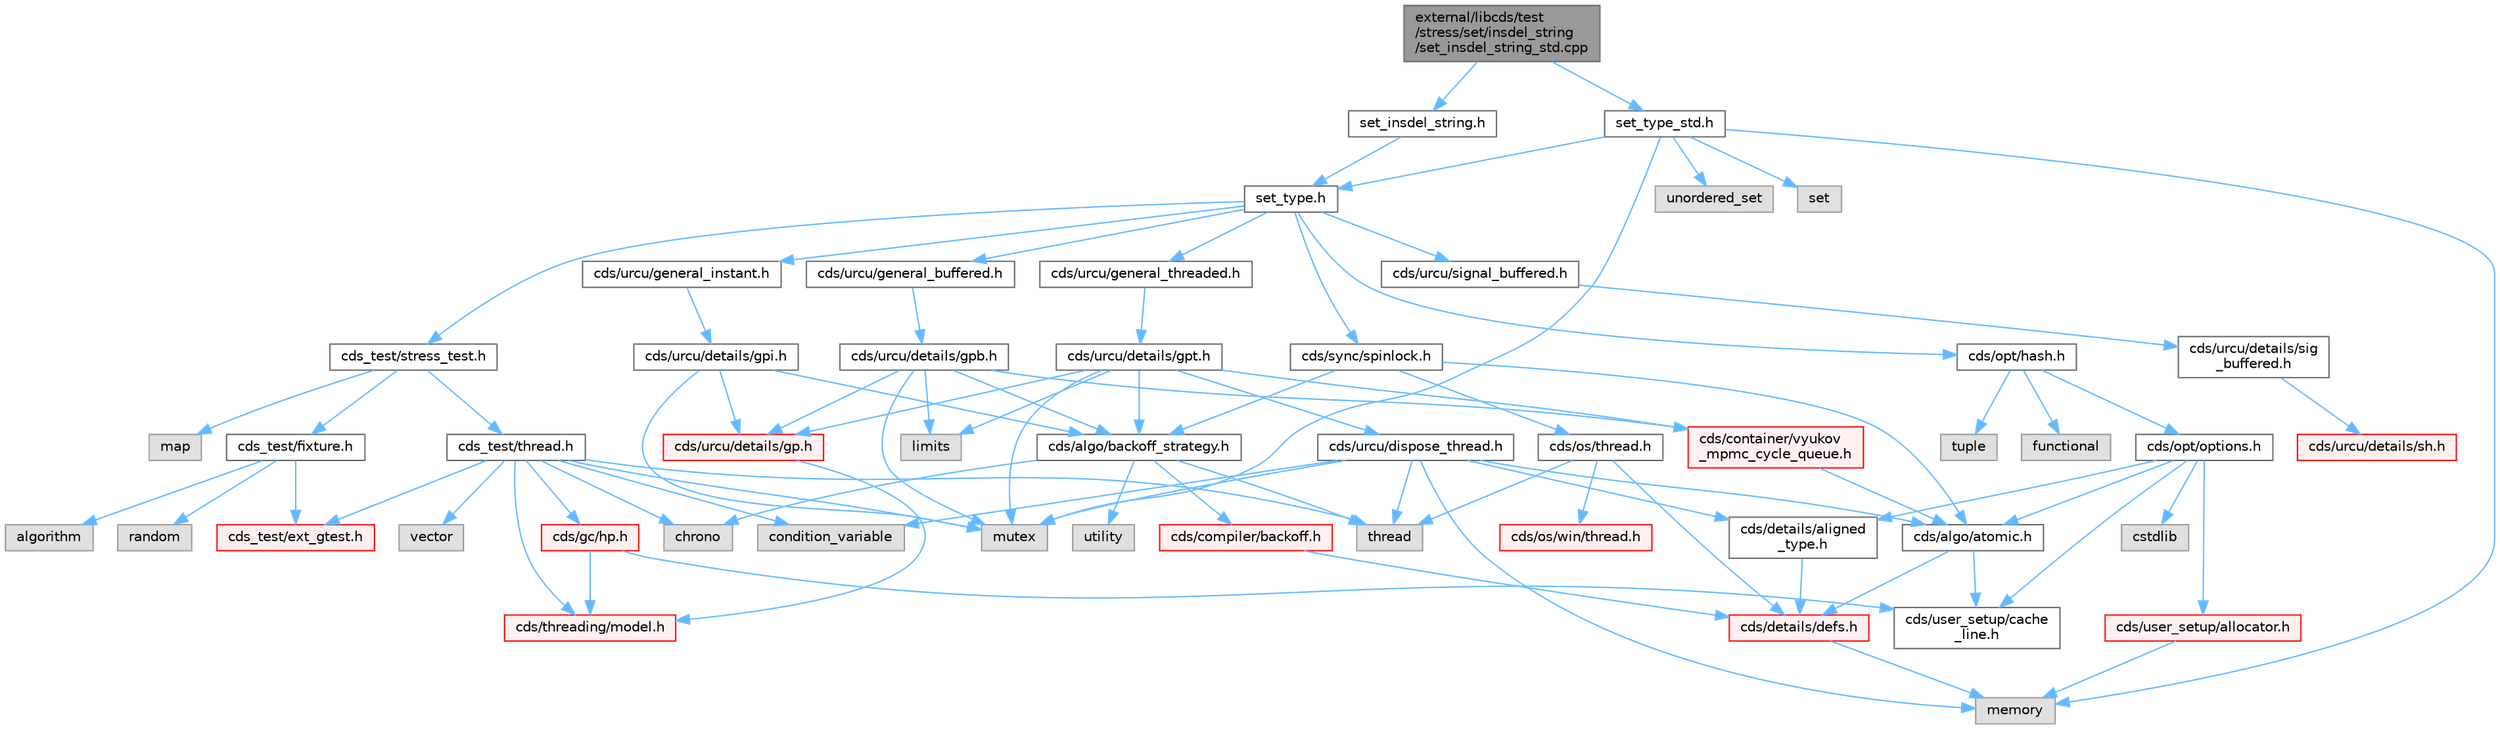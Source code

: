 digraph "external/libcds/test/stress/set/insdel_string/set_insdel_string_std.cpp"
{
 // LATEX_PDF_SIZE
  bgcolor="transparent";
  edge [fontname=Helvetica,fontsize=10,labelfontname=Helvetica,labelfontsize=10];
  node [fontname=Helvetica,fontsize=10,shape=box,height=0.2,width=0.4];
  Node1 [id="Node000001",label="external/libcds/test\l/stress/set/insdel_string\l/set_insdel_string_std.cpp",height=0.2,width=0.4,color="gray40", fillcolor="grey60", style="filled", fontcolor="black",tooltip=" "];
  Node1 -> Node2 [id="edge1_Node000001_Node000002",color="steelblue1",style="solid",tooltip=" "];
  Node2 [id="Node000002",label="set_insdel_string.h",height=0.2,width=0.4,color="grey40", fillcolor="white", style="filled",URL="$set__insdel__string_8h.html",tooltip=" "];
  Node2 -> Node3 [id="edge2_Node000002_Node000003",color="steelblue1",style="solid",tooltip=" "];
  Node3 [id="Node000003",label="set_type.h",height=0.2,width=0.4,color="grey40", fillcolor="white", style="filled",URL="$set__type_8h.html",tooltip=" "];
  Node3 -> Node4 [id="edge3_Node000003_Node000004",color="steelblue1",style="solid",tooltip=" "];
  Node4 [id="Node000004",label="cds/urcu/general_instant.h",height=0.2,width=0.4,color="grey40", fillcolor="white", style="filled",URL="$general__instant_8h.html",tooltip=" "];
  Node4 -> Node5 [id="edge4_Node000004_Node000005",color="steelblue1",style="solid",tooltip=" "];
  Node5 [id="Node000005",label="cds/urcu/details/gpi.h",height=0.2,width=0.4,color="grey40", fillcolor="white", style="filled",URL="$gpi_8h.html",tooltip=" "];
  Node5 -> Node6 [id="edge5_Node000005_Node000006",color="steelblue1",style="solid",tooltip=" "];
  Node6 [id="Node000006",label="mutex",height=0.2,width=0.4,color="grey60", fillcolor="#E0E0E0", style="filled",tooltip=" "];
  Node5 -> Node7 [id="edge6_Node000005_Node000007",color="steelblue1",style="solid",tooltip=" "];
  Node7 [id="Node000007",label="cds/urcu/details/gp.h",height=0.2,width=0.4,color="red", fillcolor="#FFF0F0", style="filled",URL="$gp_8h.html",tooltip=" "];
  Node7 -> Node48 [id="edge7_Node000007_Node000048",color="steelblue1",style="solid",tooltip=" "];
  Node48 [id="Node000048",label="cds/threading/model.h",height=0.2,width=0.4,color="red", fillcolor="#FFF0F0", style="filled",URL="$model_8h.html",tooltip=" "];
  Node5 -> Node55 [id="edge8_Node000005_Node000055",color="steelblue1",style="solid",tooltip=" "];
  Node55 [id="Node000055",label="cds/algo/backoff_strategy.h",height=0.2,width=0.4,color="grey40", fillcolor="white", style="filled",URL="$backoff__strategy_8h.html",tooltip=" "];
  Node55 -> Node43 [id="edge9_Node000055_Node000043",color="steelblue1",style="solid",tooltip=" "];
  Node43 [id="Node000043",label="utility",height=0.2,width=0.4,color="grey60", fillcolor="#E0E0E0", style="filled",tooltip=" "];
  Node55 -> Node38 [id="edge10_Node000055_Node000038",color="steelblue1",style="solid",tooltip=" "];
  Node38 [id="Node000038",label="thread",height=0.2,width=0.4,color="grey60", fillcolor="#E0E0E0", style="filled",tooltip=" "];
  Node55 -> Node56 [id="edge11_Node000055_Node000056",color="steelblue1",style="solid",tooltip=" "];
  Node56 [id="Node000056",label="chrono",height=0.2,width=0.4,color="grey60", fillcolor="#E0E0E0", style="filled",tooltip=" "];
  Node55 -> Node57 [id="edge12_Node000055_Node000057",color="steelblue1",style="solid",tooltip=" "];
  Node57 [id="Node000057",label="cds/compiler/backoff.h",height=0.2,width=0.4,color="red", fillcolor="#FFF0F0", style="filled",URL="$backoff_8h.html",tooltip=" "];
  Node57 -> Node11 [id="edge13_Node000057_Node000011",color="steelblue1",style="solid",tooltip=" "];
  Node11 [id="Node000011",label="cds/details/defs.h",height=0.2,width=0.4,color="red", fillcolor="#FFF0F0", style="filled",URL="$details_2defs_8h.html",tooltip=" "];
  Node11 -> Node19 [id="edge14_Node000011_Node000019",color="steelblue1",style="solid",tooltip=" "];
  Node19 [id="Node000019",label="memory",height=0.2,width=0.4,color="grey60", fillcolor="#E0E0E0", style="filled",tooltip=" "];
  Node3 -> Node59 [id="edge15_Node000003_Node000059",color="steelblue1",style="solid",tooltip=" "];
  Node59 [id="Node000059",label="cds/urcu/general_buffered.h",height=0.2,width=0.4,color="grey40", fillcolor="white", style="filled",URL="$general__buffered_8h.html",tooltip=" "];
  Node59 -> Node60 [id="edge16_Node000059_Node000060",color="steelblue1",style="solid",tooltip=" "];
  Node60 [id="Node000060",label="cds/urcu/details/gpb.h",height=0.2,width=0.4,color="grey40", fillcolor="white", style="filled",URL="$gpb_8h.html",tooltip=" "];
  Node60 -> Node6 [id="edge17_Node000060_Node000006",color="steelblue1",style="solid",tooltip=" "];
  Node60 -> Node61 [id="edge18_Node000060_Node000061",color="steelblue1",style="solid",tooltip=" "];
  Node61 [id="Node000061",label="limits",height=0.2,width=0.4,color="grey60", fillcolor="#E0E0E0", style="filled",tooltip=" "];
  Node60 -> Node7 [id="edge19_Node000060_Node000007",color="steelblue1",style="solid",tooltip=" "];
  Node60 -> Node55 [id="edge20_Node000060_Node000055",color="steelblue1",style="solid",tooltip=" "];
  Node60 -> Node62 [id="edge21_Node000060_Node000062",color="steelblue1",style="solid",tooltip=" "];
  Node62 [id="Node000062",label="cds/container/vyukov\l_mpmc_cycle_queue.h",height=0.2,width=0.4,color="red", fillcolor="#FFF0F0", style="filled",URL="$container_2vyukov__mpmc__cycle__queue_8h.html",tooltip=" "];
  Node62 -> Node10 [id="edge22_Node000062_Node000010",color="steelblue1",style="solid",tooltip=" "];
  Node10 [id="Node000010",label="cds/algo/atomic.h",height=0.2,width=0.4,color="grey40", fillcolor="white", style="filled",URL="$external_2libcds_2cds_2algo_2atomic_8h.html",tooltip=" "];
  Node10 -> Node11 [id="edge23_Node000010_Node000011",color="steelblue1",style="solid",tooltip=" "];
  Node10 -> Node24 [id="edge24_Node000010_Node000024",color="steelblue1",style="solid",tooltip=" "];
  Node24 [id="Node000024",label="cds/user_setup/cache\l_line.h",height=0.2,width=0.4,color="grey40", fillcolor="white", style="filled",URL="$cache__line_8h.html",tooltip="Cache-line size definition"];
  Node3 -> Node73 [id="edge25_Node000003_Node000073",color="steelblue1",style="solid",tooltip=" "];
  Node73 [id="Node000073",label="cds/urcu/general_threaded.h",height=0.2,width=0.4,color="grey40", fillcolor="white", style="filled",URL="$general__threaded_8h.html",tooltip=" "];
  Node73 -> Node74 [id="edge26_Node000073_Node000074",color="steelblue1",style="solid",tooltip=" "];
  Node74 [id="Node000074",label="cds/urcu/details/gpt.h",height=0.2,width=0.4,color="grey40", fillcolor="white", style="filled",URL="$gpt_8h.html",tooltip=" "];
  Node74 -> Node6 [id="edge27_Node000074_Node000006",color="steelblue1",style="solid",tooltip=" "];
  Node74 -> Node61 [id="edge28_Node000074_Node000061",color="steelblue1",style="solid",tooltip=" "];
  Node74 -> Node7 [id="edge29_Node000074_Node000007",color="steelblue1",style="solid",tooltip=" "];
  Node74 -> Node75 [id="edge30_Node000074_Node000075",color="steelblue1",style="solid",tooltip=" "];
  Node75 [id="Node000075",label="cds/urcu/dispose_thread.h",height=0.2,width=0.4,color="grey40", fillcolor="white", style="filled",URL="$dispose__thread_8h.html",tooltip=" "];
  Node75 -> Node19 [id="edge31_Node000075_Node000019",color="steelblue1",style="solid",tooltip=" "];
  Node75 -> Node38 [id="edge32_Node000075_Node000038",color="steelblue1",style="solid",tooltip=" "];
  Node75 -> Node6 [id="edge33_Node000075_Node000006",color="steelblue1",style="solid",tooltip=" "];
  Node75 -> Node76 [id="edge34_Node000075_Node000076",color="steelblue1",style="solid",tooltip=" "];
  Node76 [id="Node000076",label="condition_variable",height=0.2,width=0.4,color="grey60", fillcolor="#E0E0E0", style="filled",tooltip=" "];
  Node75 -> Node68 [id="edge35_Node000075_Node000068",color="steelblue1",style="solid",tooltip=" "];
  Node68 [id="Node000068",label="cds/details/aligned\l_type.h",height=0.2,width=0.4,color="grey40", fillcolor="white", style="filled",URL="$aligned__type_8h.html",tooltip=" "];
  Node68 -> Node11 [id="edge36_Node000068_Node000011",color="steelblue1",style="solid",tooltip=" "];
  Node75 -> Node10 [id="edge37_Node000075_Node000010",color="steelblue1",style="solid",tooltip=" "];
  Node74 -> Node55 [id="edge38_Node000074_Node000055",color="steelblue1",style="solid",tooltip=" "];
  Node74 -> Node62 [id="edge39_Node000074_Node000062",color="steelblue1",style="solid",tooltip=" "];
  Node3 -> Node77 [id="edge40_Node000003_Node000077",color="steelblue1",style="solid",tooltip=" "];
  Node77 [id="Node000077",label="cds/urcu/signal_buffered.h",height=0.2,width=0.4,color="grey40", fillcolor="white", style="filled",URL="$signal__buffered_8h.html",tooltip=" "];
  Node77 -> Node78 [id="edge41_Node000077_Node000078",color="steelblue1",style="solid",tooltip=" "];
  Node78 [id="Node000078",label="cds/urcu/details/sig\l_buffered.h",height=0.2,width=0.4,color="grey40", fillcolor="white", style="filled",URL="$sig__buffered_8h.html",tooltip=" "];
  Node78 -> Node79 [id="edge42_Node000078_Node000079",color="steelblue1",style="solid",tooltip=" "];
  Node79 [id="Node000079",label="cds/urcu/details/sh.h",height=0.2,width=0.4,color="red", fillcolor="#FFF0F0", style="filled",URL="$sh_8h.html",tooltip=" "];
  Node3 -> Node80 [id="edge43_Node000003_Node000080",color="steelblue1",style="solid",tooltip=" "];
  Node80 [id="Node000080",label="cds/opt/hash.h",height=0.2,width=0.4,color="grey40", fillcolor="white", style="filled",URL="$external_2libcds_2cds_2opt_2hash_8h.html",tooltip=" "];
  Node80 -> Node81 [id="edge44_Node000080_Node000081",color="steelblue1",style="solid",tooltip=" "];
  Node81 [id="Node000081",label="tuple",height=0.2,width=0.4,color="grey60", fillcolor="#E0E0E0", style="filled",tooltip=" "];
  Node80 -> Node82 [id="edge45_Node000080_Node000082",color="steelblue1",style="solid",tooltip=" "];
  Node82 [id="Node000082",label="functional",height=0.2,width=0.4,color="grey60", fillcolor="#E0E0E0", style="filled",tooltip=" "];
  Node80 -> Node67 [id="edge46_Node000080_Node000067",color="steelblue1",style="solid",tooltip=" "];
  Node67 [id="Node000067",label="cds/opt/options.h",height=0.2,width=0.4,color="grey40", fillcolor="white", style="filled",URL="$opt_2options_8h.html",tooltip=" "];
  Node67 -> Node40 [id="edge47_Node000067_Node000040",color="steelblue1",style="solid",tooltip=" "];
  Node40 [id="Node000040",label="cstdlib",height=0.2,width=0.4,color="grey60", fillcolor="#E0E0E0", style="filled",tooltip=" "];
  Node67 -> Node68 [id="edge48_Node000067_Node000068",color="steelblue1",style="solid",tooltip=" "];
  Node67 -> Node28 [id="edge49_Node000067_Node000028",color="steelblue1",style="solid",tooltip=" "];
  Node28 [id="Node000028",label="cds/user_setup/allocator.h",height=0.2,width=0.4,color="red", fillcolor="#FFF0F0", style="filled",URL="$external_2libcds_2cds_2user__setup_2allocator_8h.html",tooltip="Default implementation of allocator classes."];
  Node28 -> Node19 [id="edge50_Node000028_Node000019",color="steelblue1",style="solid",tooltip=" "];
  Node67 -> Node24 [id="edge51_Node000067_Node000024",color="steelblue1",style="solid",tooltip=" "];
  Node67 -> Node10 [id="edge52_Node000067_Node000010",color="steelblue1",style="solid",tooltip=" "];
  Node3 -> Node83 [id="edge53_Node000003_Node000083",color="steelblue1",style="solid",tooltip=" "];
  Node83 [id="Node000083",label="cds/sync/spinlock.h",height=0.2,width=0.4,color="grey40", fillcolor="white", style="filled",URL="$sync_2spinlock_8h.html",tooltip=" "];
  Node83 -> Node10 [id="edge54_Node000083_Node000010",color="steelblue1",style="solid",tooltip=" "];
  Node83 -> Node44 [id="edge55_Node000083_Node000044",color="steelblue1",style="solid",tooltip=" "];
  Node44 [id="Node000044",label="cds/os/thread.h",height=0.2,width=0.4,color="grey40", fillcolor="white", style="filled",URL="$cds_2os_2thread_8h.html",tooltip=" "];
  Node44 -> Node38 [id="edge56_Node000044_Node000038",color="steelblue1",style="solid",tooltip=" "];
  Node44 -> Node11 [id="edge57_Node000044_Node000011",color="steelblue1",style="solid",tooltip=" "];
  Node44 -> Node45 [id="edge58_Node000044_Node000045",color="steelblue1",style="solid",tooltip=" "];
  Node45 [id="Node000045",label="cds/os/win/thread.h",height=0.2,width=0.4,color="red", fillcolor="#FFF0F0", style="filled",URL="$cds_2os_2win_2thread_8h.html",tooltip=" "];
  Node83 -> Node55 [id="edge59_Node000083_Node000055",color="steelblue1",style="solid",tooltip=" "];
  Node3 -> Node84 [id="edge60_Node000003_Node000084",color="steelblue1",style="solid",tooltip=" "];
  Node84 [id="Node000084",label="cds_test/stress_test.h",height=0.2,width=0.4,color="grey40", fillcolor="white", style="filled",URL="$stress__test_8h.html",tooltip=" "];
  Node84 -> Node85 [id="edge61_Node000084_Node000085",color="steelblue1",style="solid",tooltip=" "];
  Node85 [id="Node000085",label="map",height=0.2,width=0.4,color="grey60", fillcolor="#E0E0E0", style="filled",tooltip=" "];
  Node84 -> Node86 [id="edge62_Node000084_Node000086",color="steelblue1",style="solid",tooltip=" "];
  Node86 [id="Node000086",label="cds_test/fixture.h",height=0.2,width=0.4,color="grey40", fillcolor="white", style="filled",URL="$fixture_8h.html",tooltip=" "];
  Node86 -> Node87 [id="edge63_Node000086_Node000087",color="steelblue1",style="solid",tooltip=" "];
  Node87 [id="Node000087",label="cds_test/ext_gtest.h",height=0.2,width=0.4,color="red", fillcolor="#FFF0F0", style="filled",URL="$ext__gtest_8h.html",tooltip=" "];
  Node86 -> Node89 [id="edge64_Node000086_Node000089",color="steelblue1",style="solid",tooltip=" "];
  Node89 [id="Node000089",label="algorithm",height=0.2,width=0.4,color="grey60", fillcolor="#E0E0E0", style="filled",tooltip=" "];
  Node86 -> Node90 [id="edge65_Node000086_Node000090",color="steelblue1",style="solid",tooltip=" "];
  Node90 [id="Node000090",label="random",height=0.2,width=0.4,color="grey60", fillcolor="#E0E0E0", style="filled",tooltip=" "];
  Node84 -> Node91 [id="edge66_Node000084_Node000091",color="steelblue1",style="solid",tooltip=" "];
  Node91 [id="Node000091",label="cds_test/thread.h",height=0.2,width=0.4,color="grey40", fillcolor="white", style="filled",URL="$test_2include_2cds__test_2thread_8h.html",tooltip=" "];
  Node91 -> Node87 [id="edge67_Node000091_Node000087",color="steelblue1",style="solid",tooltip=" "];
  Node91 -> Node92 [id="edge68_Node000091_Node000092",color="steelblue1",style="solid",tooltip=" "];
  Node92 [id="Node000092",label="vector",height=0.2,width=0.4,color="grey60", fillcolor="#E0E0E0", style="filled",tooltip=" "];
  Node91 -> Node38 [id="edge69_Node000091_Node000038",color="steelblue1",style="solid",tooltip=" "];
  Node91 -> Node76 [id="edge70_Node000091_Node000076",color="steelblue1",style="solid",tooltip=" "];
  Node91 -> Node6 [id="edge71_Node000091_Node000006",color="steelblue1",style="solid",tooltip=" "];
  Node91 -> Node56 [id="edge72_Node000091_Node000056",color="steelblue1",style="solid",tooltip=" "];
  Node91 -> Node48 [id="edge73_Node000091_Node000048",color="steelblue1",style="solid",tooltip=" "];
  Node91 -> Node93 [id="edge74_Node000091_Node000093",color="steelblue1",style="solid",tooltip=" "];
  Node93 [id="Node000093",label="cds/gc/hp.h",height=0.2,width=0.4,color="red", fillcolor="#FFF0F0", style="filled",URL="$hp_8h.html",tooltip=" "];
  Node93 -> Node48 [id="edge75_Node000093_Node000048",color="steelblue1",style="solid",tooltip=" "];
  Node93 -> Node24 [id="edge76_Node000093_Node000024",color="steelblue1",style="solid",tooltip=" "];
  Node1 -> Node95 [id="edge77_Node000001_Node000095",color="steelblue1",style="solid",tooltip=" "];
  Node95 [id="Node000095",label="set_type_std.h",height=0.2,width=0.4,color="grey40", fillcolor="white", style="filled",URL="$set__type__std_8h.html",tooltip=" "];
  Node95 -> Node96 [id="edge78_Node000095_Node000096",color="steelblue1",style="solid",tooltip=" "];
  Node96 [id="Node000096",label="unordered_set",height=0.2,width=0.4,color="grey60", fillcolor="#E0E0E0", style="filled",tooltip=" "];
  Node95 -> Node97 [id="edge79_Node000095_Node000097",color="steelblue1",style="solid",tooltip=" "];
  Node97 [id="Node000097",label="set",height=0.2,width=0.4,color="grey60", fillcolor="#E0E0E0", style="filled",tooltip=" "];
  Node95 -> Node6 [id="edge80_Node000095_Node000006",color="steelblue1",style="solid",tooltip=" "];
  Node95 -> Node19 [id="edge81_Node000095_Node000019",color="steelblue1",style="solid",tooltip=" "];
  Node95 -> Node3 [id="edge82_Node000095_Node000003",color="steelblue1",style="solid",tooltip=" "];
}
